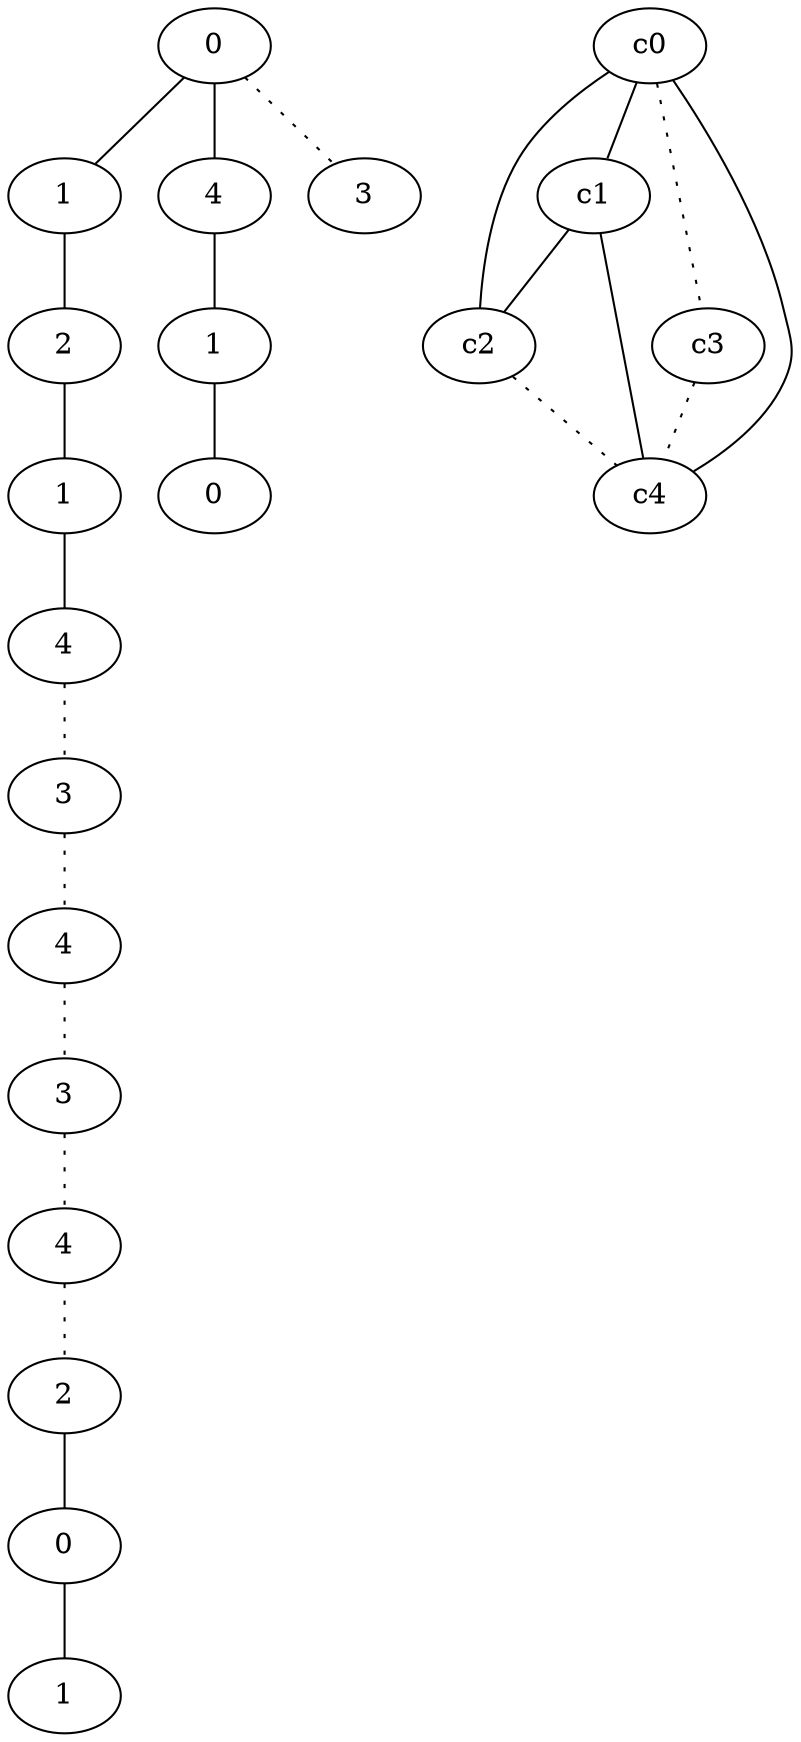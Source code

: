 graph {
a0[label=0];
a1[label=1];
a2[label=2];
a3[label=1];
a4[label=4];
a5[label=3];
a6[label=4];
a7[label=3];
a8[label=4];
a9[label=2];
a10[label=0];
a11[label=1];
a12[label=4];
a13[label=1];
a14[label=0];
a15[label=3];
a0 -- a1;
a0 -- a12;
a0 -- a15 [style=dotted];
a1 -- a2;
a2 -- a3;
a3 -- a4;
a4 -- a5 [style=dotted];
a5 -- a6 [style=dotted];
a6 -- a7 [style=dotted];
a7 -- a8 [style=dotted];
a8 -- a9 [style=dotted];
a9 -- a10;
a10 -- a11;
a12 -- a13;
a13 -- a14;
c0 -- c1;
c0 -- c2;
c0 -- c3 [style=dotted];
c0 -- c4;
c1 -- c2;
c1 -- c4;
c2 -- c4 [style=dotted];
c3 -- c4 [style=dotted];
}
